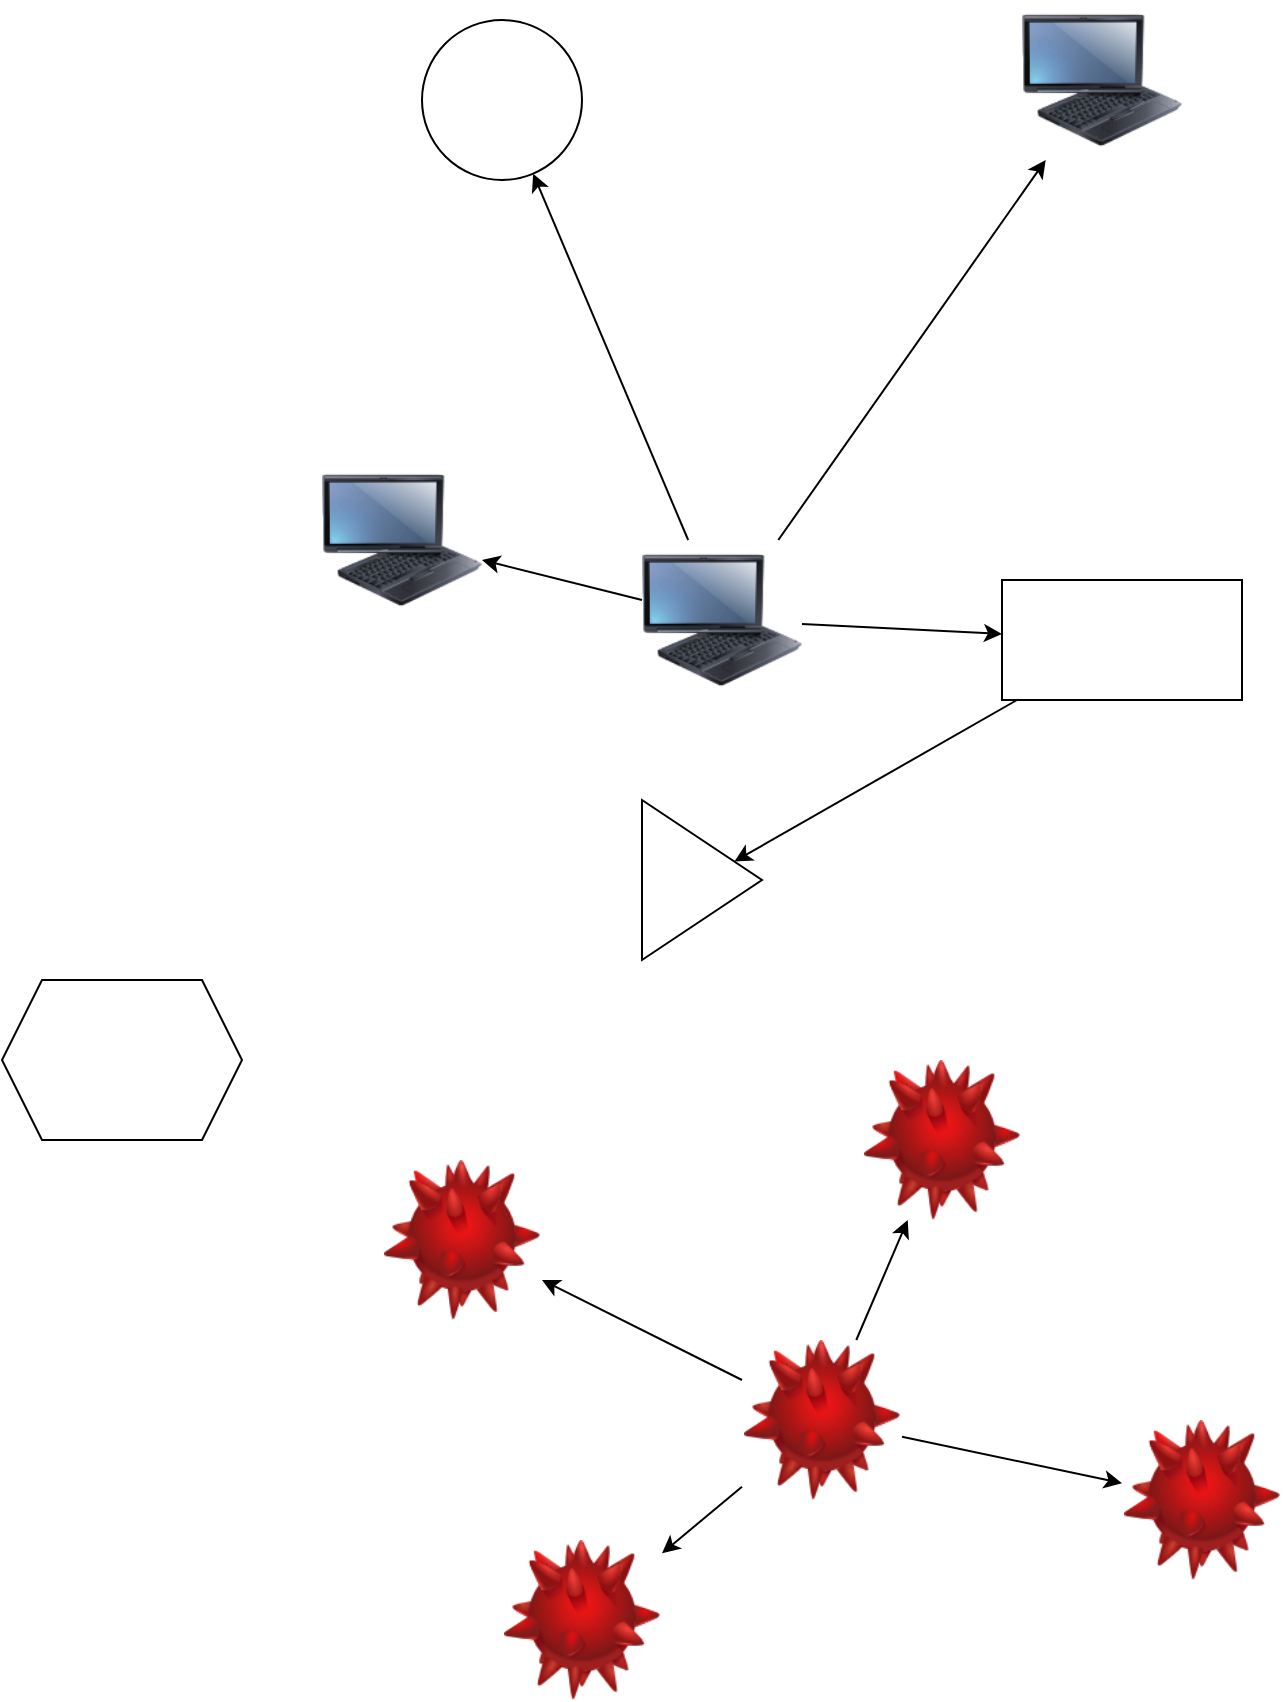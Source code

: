 <mxfile>
    <diagram id="jvQntdKJ99pA5ZppUfmp" name="Page-1">
        <mxGraphModel dx="814" dy="1707" grid="1" gridSize="10" guides="1" tooltips="1" connect="1" arrows="1" fold="1" page="1" pageScale="1" pageWidth="850" pageHeight="1100" math="0" shadow="0">
            <root>
                <mxCell id="0"/>
                <mxCell id="1" parent="0"/>
                <mxCell id="13" value="" style="edgeStyle=none;html=1;" parent="1" source="2" target="12" edge="1">
                    <mxGeometry relative="1" as="geometry"/>
                </mxCell>
                <mxCell id="2" value="" style="rounded=0;whiteSpace=wrap;html=1;" parent="1" vertex="1">
                    <mxGeometry x="510" y="-560" width="120" height="60" as="geometry"/>
                </mxCell>
                <mxCell id="3" value="" style="shape=hexagon;perimeter=hexagonPerimeter2;whiteSpace=wrap;html=1;fixedSize=1;" parent="1" vertex="1">
                    <mxGeometry x="10" y="-360" width="120" height="80" as="geometry"/>
                </mxCell>
                <mxCell id="6" value="" style="edgeStyle=none;html=1;" parent="1" source="4" target="5" edge="1">
                    <mxGeometry relative="1" as="geometry"/>
                </mxCell>
                <mxCell id="8" value="" style="edgeStyle=none;html=1;" parent="1" source="4" target="7" edge="1">
                    <mxGeometry relative="1" as="geometry"/>
                </mxCell>
                <mxCell id="10" value="" style="edgeStyle=none;html=1;" parent="1" source="4" target="9" edge="1">
                    <mxGeometry relative="1" as="geometry"/>
                </mxCell>
                <mxCell id="11" value="" style="edgeStyle=none;html=1;" parent="1" source="4" target="2" edge="1">
                    <mxGeometry relative="1" as="geometry"/>
                </mxCell>
                <mxCell id="4" value="" style="image;html=1;image=img/lib/clip_art/computers/Fujitsu_Tablet_128x128.png" parent="1" vertex="1">
                    <mxGeometry x="330" y="-580" width="80" height="80" as="geometry"/>
                </mxCell>
                <mxCell id="5" value="" style="ellipse;whiteSpace=wrap;html=1;verticalAlign=top;labelBackgroundColor=default;" parent="1" vertex="1">
                    <mxGeometry x="220" y="-840" width="80" height="80" as="geometry"/>
                </mxCell>
                <mxCell id="7" value="" style="image;html=1;image=img/lib/clip_art/computers/Fujitsu_Tablet_128x128.png" parent="1" vertex="1">
                    <mxGeometry x="170" y="-620" width="80" height="80" as="geometry"/>
                </mxCell>
                <mxCell id="9" value="" style="image;html=1;image=img/lib/clip_art/computers/Fujitsu_Tablet_128x128.png" parent="1" vertex="1">
                    <mxGeometry x="520" y="-850" width="80" height="80" as="geometry"/>
                </mxCell>
                <mxCell id="12" value="" style="triangle;whiteSpace=wrap;html=1;rounded=0;" parent="1" vertex="1">
                    <mxGeometry x="330" y="-450" width="60" height="80" as="geometry"/>
                </mxCell>
                <mxCell id="16" value="" style="edgeStyle=none;html=1;" parent="1" source="14" target="15" edge="1">
                    <mxGeometry relative="1" as="geometry"/>
                </mxCell>
                <mxCell id="18" value="" style="edgeStyle=none;html=1;" parent="1" source="14" target="17" edge="1">
                    <mxGeometry relative="1" as="geometry"/>
                </mxCell>
                <mxCell id="20" value="" style="edgeStyle=none;html=1;" parent="1" source="14" target="19" edge="1">
                    <mxGeometry relative="1" as="geometry"/>
                </mxCell>
                <mxCell id="22" value="" style="edgeStyle=none;html=1;" parent="1" source="14" target="21" edge="1">
                    <mxGeometry relative="1" as="geometry"/>
                </mxCell>
                <mxCell id="14" value="" style="image;html=1;image=img/lib/clip_art/computers/Virus_128x128.png" parent="1" vertex="1">
                    <mxGeometry x="380" y="-180" width="80" height="80" as="geometry"/>
                </mxCell>
                <mxCell id="15" value="" style="image;html=1;image=img/lib/clip_art/computers/Virus_128x128.png" parent="1" vertex="1">
                    <mxGeometry x="200" y="-270" width="80" height="80" as="geometry"/>
                </mxCell>
                <mxCell id="17" value="" style="image;html=1;image=img/lib/clip_art/computers/Virus_128x128.png" parent="1" vertex="1">
                    <mxGeometry x="570" y="-140" width="80" height="80" as="geometry"/>
                </mxCell>
                <mxCell id="19" value="" style="image;html=1;image=img/lib/clip_art/computers/Virus_128x128.png" parent="1" vertex="1">
                    <mxGeometry x="440" y="-320" width="80" height="80" as="geometry"/>
                </mxCell>
                <mxCell id="21" value="" style="image;html=1;image=img/lib/clip_art/computers/Virus_128x128.png" parent="1" vertex="1">
                    <mxGeometry x="260" y="-80" width="80" height="80" as="geometry"/>
                </mxCell>
            </root>
        </mxGraphModel>
    </diagram>
</mxfile>
